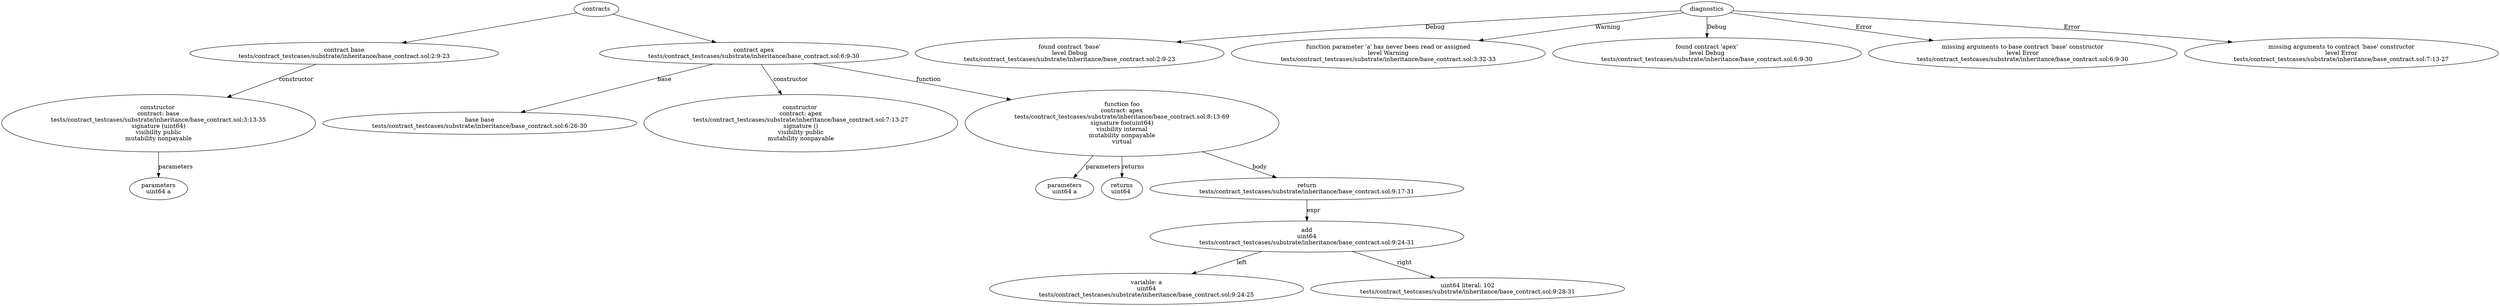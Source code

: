 strict digraph "tests/contract_testcases/substrate/inheritance/base_contract.sol" {
	contract [label="contract base\ntests/contract_testcases/substrate/inheritance/base_contract.sol:2:9-23"]
	node_2 [label="constructor \ncontract: base\ntests/contract_testcases/substrate/inheritance/base_contract.sol:3:13-35\nsignature (uint64)\nvisibility public\nmutability nonpayable"]
	parameters [label="parameters\nuint64 a"]
	contract_4 [label="contract apex\ntests/contract_testcases/substrate/inheritance/base_contract.sol:6:9-30"]
	base [label="base base\ntests/contract_testcases/substrate/inheritance/base_contract.sol:6:26-30"]
	node_6 [label="constructor \ncontract: apex\ntests/contract_testcases/substrate/inheritance/base_contract.sol:7:13-27\nsignature ()\nvisibility public\nmutability nonpayable"]
	foo [label="function foo\ncontract: apex\ntests/contract_testcases/substrate/inheritance/base_contract.sol:8:13-69\nsignature foo(uint64)\nvisibility internal\nmutability nonpayable\nvirtual"]
	parameters_8 [label="parameters\nuint64 a"]
	returns [label="returns\nuint64 "]
	return [label="return\ntests/contract_testcases/substrate/inheritance/base_contract.sol:9:17-31"]
	add [label="add\nuint64\ntests/contract_testcases/substrate/inheritance/base_contract.sol:9:24-31"]
	variable [label="variable: a\nuint64\ntests/contract_testcases/substrate/inheritance/base_contract.sol:9:24-25"]
	number_literal [label="uint64 literal: 102\ntests/contract_testcases/substrate/inheritance/base_contract.sol:9:28-31"]
	diagnostic [label="found contract 'base'\nlevel Debug\ntests/contract_testcases/substrate/inheritance/base_contract.sol:2:9-23"]
	diagnostic_16 [label="function parameter 'a' has never been read or assigned\nlevel Warning\ntests/contract_testcases/substrate/inheritance/base_contract.sol:3:32-33"]
	diagnostic_17 [label="found contract 'apex'\nlevel Debug\ntests/contract_testcases/substrate/inheritance/base_contract.sol:6:9-30"]
	diagnostic_18 [label="missing arguments to base contract 'base' constructor\nlevel Error\ntests/contract_testcases/substrate/inheritance/base_contract.sol:6:9-30"]
	diagnostic_19 [label="missing arguments to contract 'base' constructor\nlevel Error\ntests/contract_testcases/substrate/inheritance/base_contract.sol:7:13-27"]
	contracts -> contract
	contract -> node_2 [label="constructor"]
	node_2 -> parameters [label="parameters"]
	contracts -> contract_4
	contract_4 -> base [label="base"]
	contract_4 -> node_6 [label="constructor"]
	contract_4 -> foo [label="function"]
	foo -> parameters_8 [label="parameters"]
	foo -> returns [label="returns"]
	foo -> return [label="body"]
	return -> add [label="expr"]
	add -> variable [label="left"]
	add -> number_literal [label="right"]
	diagnostics -> diagnostic [label="Debug"]
	diagnostics -> diagnostic_16 [label="Warning"]
	diagnostics -> diagnostic_17 [label="Debug"]
	diagnostics -> diagnostic_18 [label="Error"]
	diagnostics -> diagnostic_19 [label="Error"]
}
